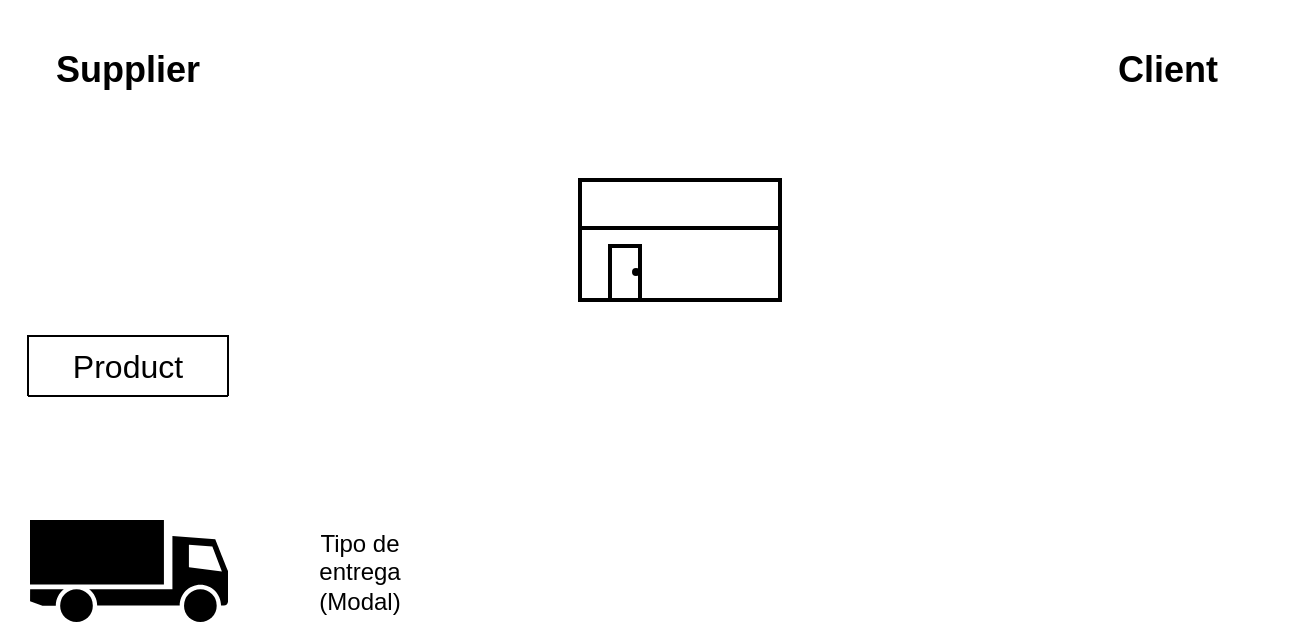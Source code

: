 <mxfile version="24.7.8">
  <diagram name="Página-1" id="VM6Lavov39swjuHd5gLo">
    <mxGraphModel dx="1434" dy="744" grid="1" gridSize="10" guides="1" tooltips="1" connect="1" arrows="1" fold="1" page="1" pageScale="1" pageWidth="827" pageHeight="1169" math="0" shadow="0">
      <root>
        <mxCell id="0" />
        <mxCell id="1" parent="0" />
        <mxCell id="RX2okzJeZmKbxW3FDSn4-1" value="" style="verticalLabelPosition=bottom;html=1;verticalAlign=top;strokeWidth=2;shape=mxgraph.lean_mapping.warehouse;" parent="1" vertex="1">
          <mxGeometry x="380" y="160" width="100" height="60" as="geometry" />
        </mxCell>
        <mxCell id="RX2okzJeZmKbxW3FDSn4-3" value="" style="shape=image;html=1;verticalAlign=top;verticalLabelPosition=bottom;labelBackgroundColor=#ffffff;imageAspect=0;aspect=fixed;image=https://cdn1.iconfinder.com/data/icons/2-building-line-filled/614/Factory-128.png" parent="1" vertex="1">
          <mxGeometry x="610" y="110" width="128" height="128" as="geometry" />
        </mxCell>
        <mxCell id="RX2okzJeZmKbxW3FDSn4-4" value="" style="shape=image;html=1;verticalAlign=top;verticalLabelPosition=bottom;labelBackgroundColor=#ffffff;imageAspect=0;aspect=fixed;image=https://cdn1.iconfinder.com/data/icons/2-building-line-filled/614/Factory-128.png" parent="1" vertex="1">
          <mxGeometry x="90" y="110" width="128" height="128" as="geometry" />
        </mxCell>
        <mxCell id="RX2okzJeZmKbxW3FDSn4-6" value="&lt;h4 style=&quot;font-size: 18px;&quot;&gt;Client&lt;/h4&gt;" style="text;html=1;align=center;verticalAlign=middle;whiteSpace=wrap;rounded=0;" parent="1" vertex="1">
          <mxGeometry x="644" y="90" width="60" height="30" as="geometry" />
        </mxCell>
        <mxCell id="RX2okzJeZmKbxW3FDSn4-7" value="&lt;font style=&quot;font-size: 16px;&quot;&gt;Product&lt;/font&gt;" style="swimlane;fontStyle=0;childLayout=stackLayout;horizontal=1;startSize=30;horizontalStack=0;resizeParent=1;resizeParentMax=0;resizeLast=0;collapsible=1;marginBottom=0;whiteSpace=wrap;html=1;" parent="1" vertex="1" collapsed="1">
          <mxGeometry x="104" y="238" width="100" height="30" as="geometry">
            <mxRectangle x="84" y="290" width="140" height="120" as="alternateBounds" />
          </mxGeometry>
        </mxCell>
        <mxCell id="RX2okzJeZmKbxW3FDSn4-8" value="Item 1" style="text;strokeColor=none;fillColor=none;align=left;verticalAlign=middle;spacingLeft=4;spacingRight=4;overflow=hidden;points=[[0,0.5],[1,0.5]];portConstraint=eastwest;rotatable=0;whiteSpace=wrap;html=1;" parent="RX2okzJeZmKbxW3FDSn4-7" vertex="1">
          <mxGeometry y="30" width="140" height="30" as="geometry" />
        </mxCell>
        <mxCell id="RX2okzJeZmKbxW3FDSn4-9" value="Item 2" style="text;strokeColor=none;fillColor=none;align=left;verticalAlign=middle;spacingLeft=4;spacingRight=4;overflow=hidden;points=[[0,0.5],[1,0.5]];portConstraint=eastwest;rotatable=0;whiteSpace=wrap;html=1;" parent="RX2okzJeZmKbxW3FDSn4-7" vertex="1">
          <mxGeometry y="60" width="140" height="30" as="geometry" />
        </mxCell>
        <mxCell id="RX2okzJeZmKbxW3FDSn4-10" value="Item 3" style="text;strokeColor=none;fillColor=none;align=left;verticalAlign=middle;spacingLeft=4;spacingRight=4;overflow=hidden;points=[[0,0.5],[1,0.5]];portConstraint=eastwest;rotatable=0;whiteSpace=wrap;html=1;" parent="RX2okzJeZmKbxW3FDSn4-7" vertex="1">
          <mxGeometry y="90" width="140" height="30" as="geometry" />
        </mxCell>
        <mxCell id="RX2okzJeZmKbxW3FDSn4-11" value="&lt;h4 style=&quot;font-size: 18px;&quot;&gt;Supplier&lt;/h4&gt;" style="text;html=1;align=center;verticalAlign=middle;whiteSpace=wrap;rounded=0;" parent="1" vertex="1">
          <mxGeometry x="124" y="90" width="60" height="30" as="geometry" />
        </mxCell>
        <mxCell id="RX2okzJeZmKbxW3FDSn4-12" value="" style="shape=mxgraph.signs.transportation.truck_1;html=1;pointerEvents=1;fillColor=#000000;strokeColor=none;verticalLabelPosition=bottom;verticalAlign=top;align=center;direction=east;flipH=1;" parent="1" vertex="1">
          <mxGeometry x="105" y="330" width="99" height="51" as="geometry" />
        </mxCell>
        <mxCell id="RX2okzJeZmKbxW3FDSn4-13" value="Tipo de entrega (Modal)" style="text;html=1;align=center;verticalAlign=middle;whiteSpace=wrap;rounded=0;" parent="1" vertex="1">
          <mxGeometry x="240" y="341" width="60" height="30" as="geometry" />
        </mxCell>
      </root>
    </mxGraphModel>
  </diagram>
</mxfile>
